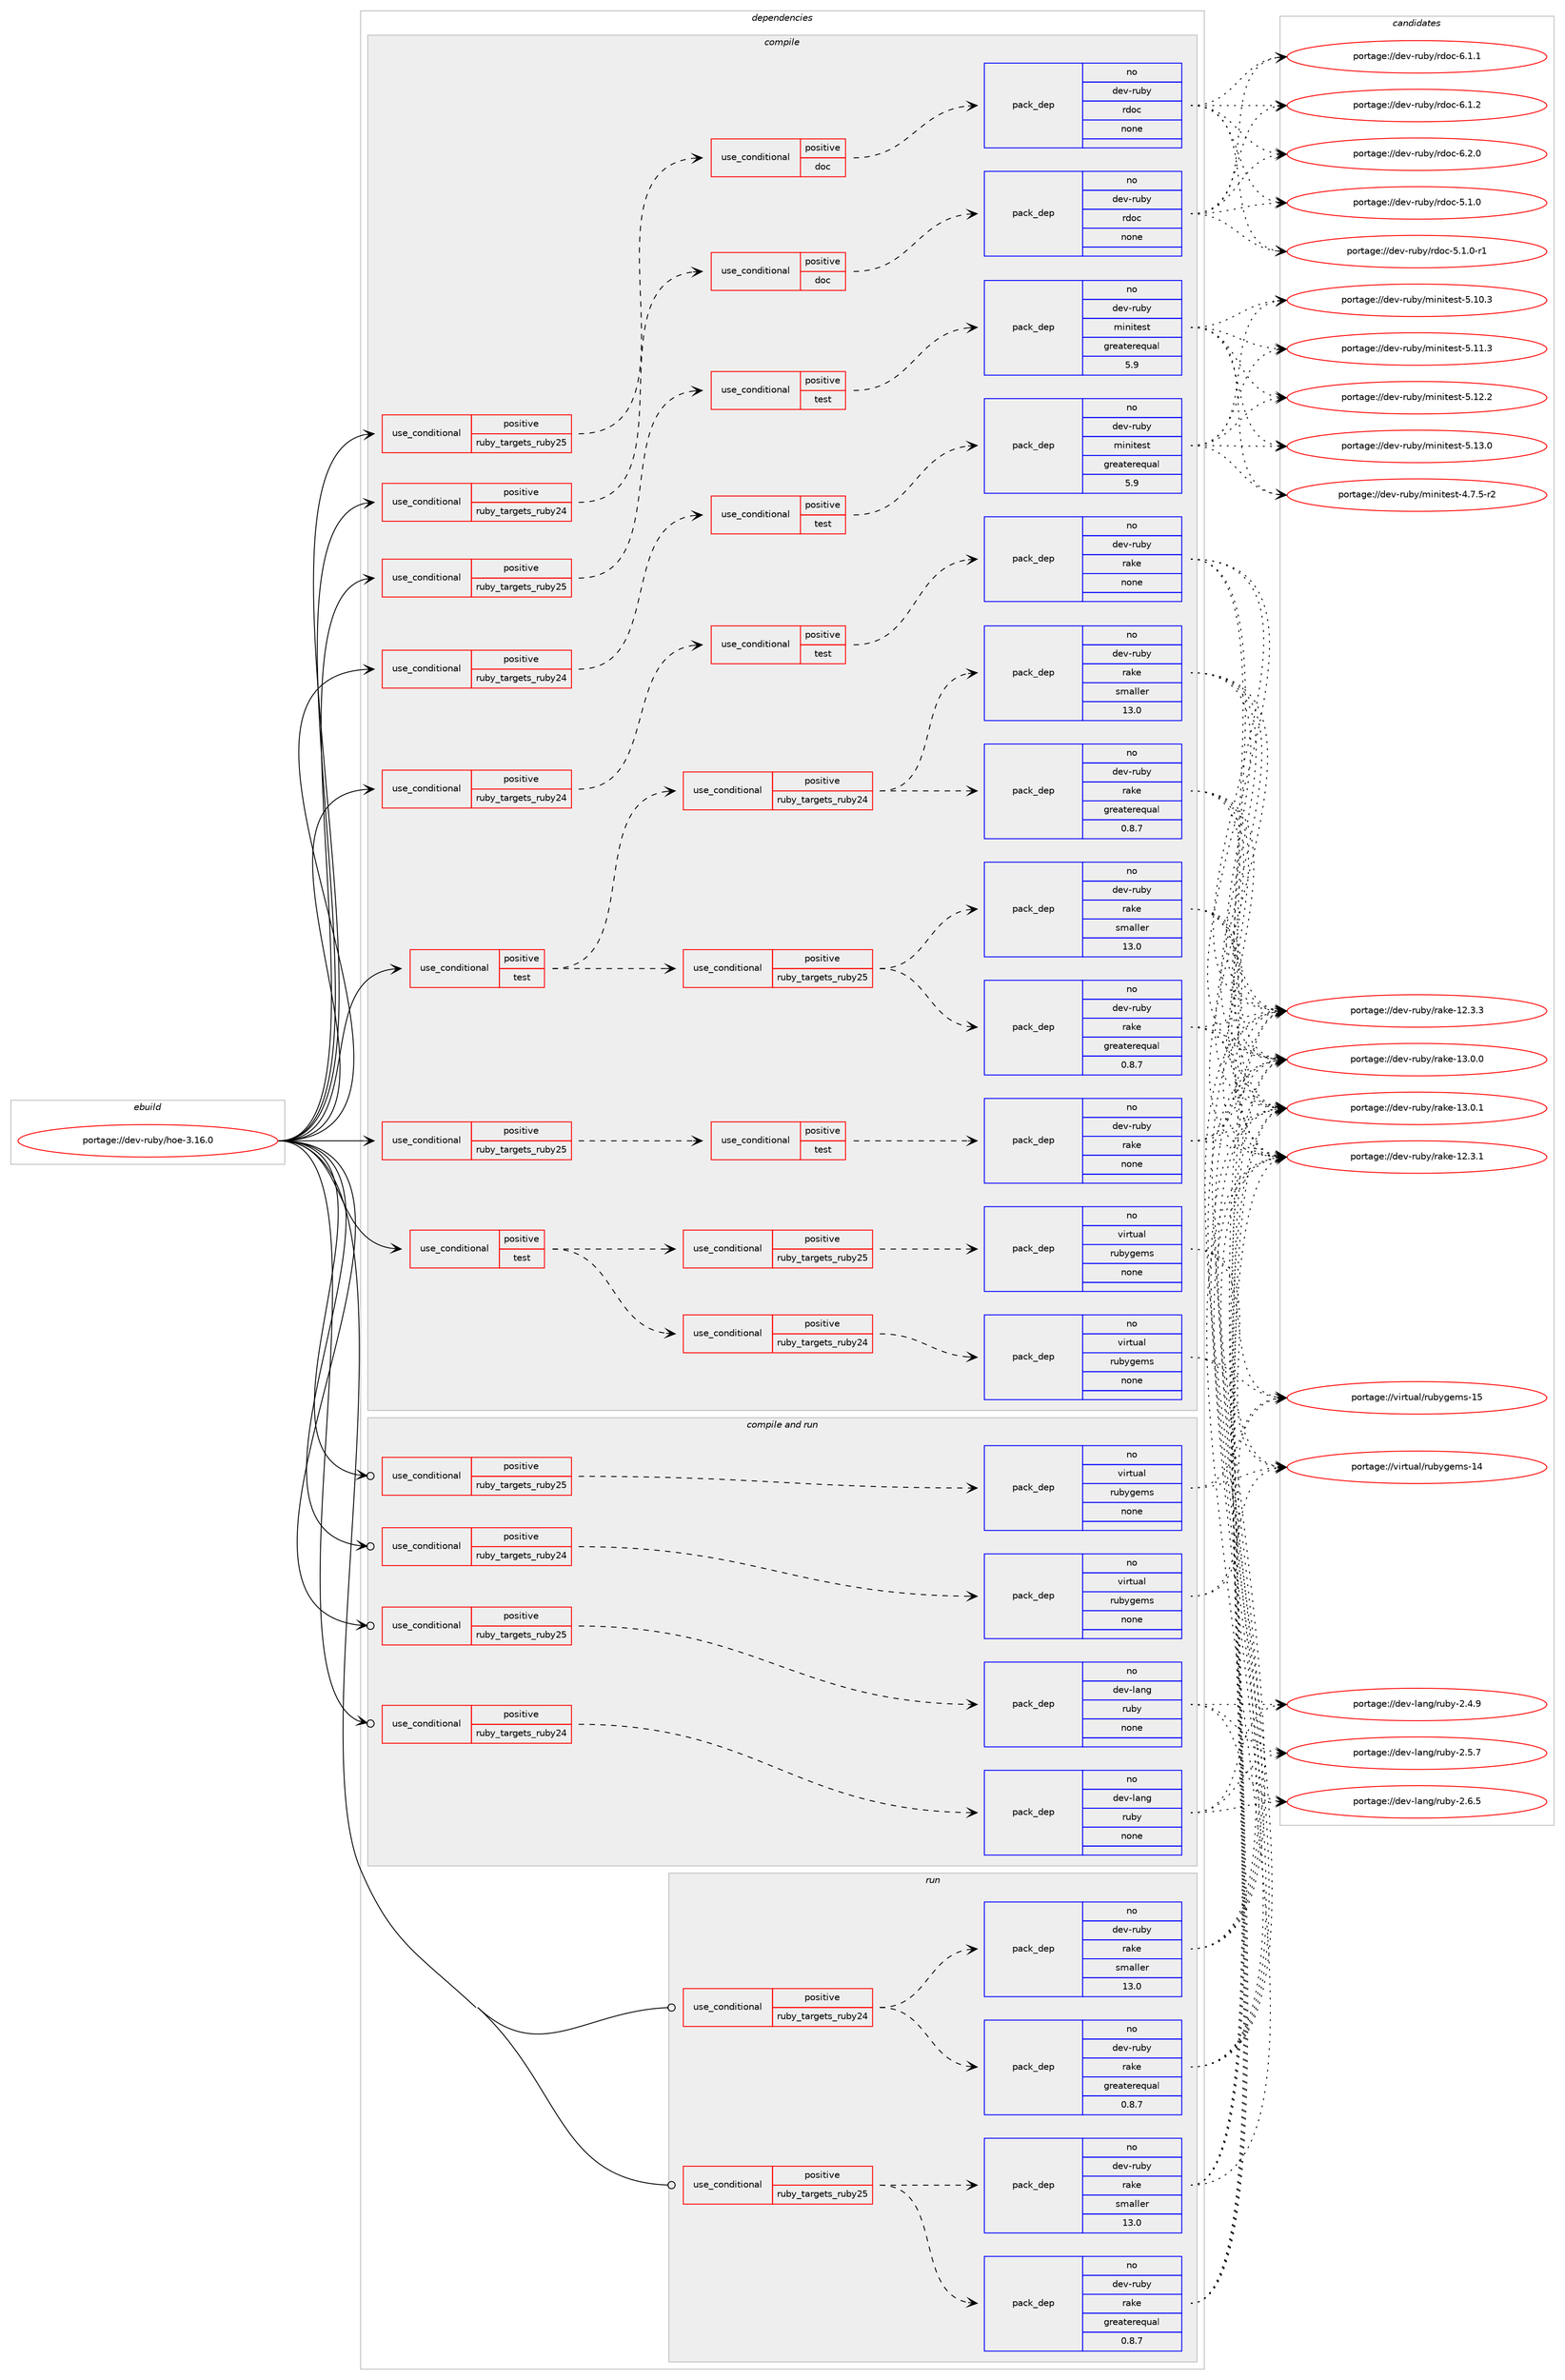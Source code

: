 digraph prolog {

# *************
# Graph options
# *************

newrank=true;
concentrate=true;
compound=true;
graph [rankdir=LR,fontname=Helvetica,fontsize=10,ranksep=1.5];#, ranksep=2.5, nodesep=0.2];
edge  [arrowhead=vee];
node  [fontname=Helvetica,fontsize=10];

# **********
# The ebuild
# **********

subgraph cluster_leftcol {
color=gray;
rank=same;
label=<<i>ebuild</i>>;
id [label="portage://dev-ruby/hoe-3.16.0", color=red, width=4, href="../dev-ruby/hoe-3.16.0.svg"];
}

# ****************
# The dependencies
# ****************

subgraph cluster_midcol {
color=gray;
label=<<i>dependencies</i>>;
subgraph cluster_compile {
fillcolor="#eeeeee";
style=filled;
label=<<i>compile</i>>;
subgraph cond53630 {
dependency223895 [label=<<TABLE BORDER="0" CELLBORDER="1" CELLSPACING="0" CELLPADDING="4"><TR><TD ROWSPAN="3" CELLPADDING="10">use_conditional</TD></TR><TR><TD>positive</TD></TR><TR><TD>ruby_targets_ruby24</TD></TR></TABLE>>, shape=none, color=red];
subgraph cond53631 {
dependency223896 [label=<<TABLE BORDER="0" CELLBORDER="1" CELLSPACING="0" CELLPADDING="4"><TR><TD ROWSPAN="3" CELLPADDING="10">use_conditional</TD></TR><TR><TD>positive</TD></TR><TR><TD>doc</TD></TR></TABLE>>, shape=none, color=red];
subgraph pack166783 {
dependency223897 [label=<<TABLE BORDER="0" CELLBORDER="1" CELLSPACING="0" CELLPADDING="4" WIDTH="220"><TR><TD ROWSPAN="6" CELLPADDING="30">pack_dep</TD></TR><TR><TD WIDTH="110">no</TD></TR><TR><TD>dev-ruby</TD></TR><TR><TD>rdoc</TD></TR><TR><TD>none</TD></TR><TR><TD></TD></TR></TABLE>>, shape=none, color=blue];
}
dependency223896:e -> dependency223897:w [weight=20,style="dashed",arrowhead="vee"];
}
dependency223895:e -> dependency223896:w [weight=20,style="dashed",arrowhead="vee"];
}
id:e -> dependency223895:w [weight=20,style="solid",arrowhead="vee"];
subgraph cond53632 {
dependency223898 [label=<<TABLE BORDER="0" CELLBORDER="1" CELLSPACING="0" CELLPADDING="4"><TR><TD ROWSPAN="3" CELLPADDING="10">use_conditional</TD></TR><TR><TD>positive</TD></TR><TR><TD>ruby_targets_ruby24</TD></TR></TABLE>>, shape=none, color=red];
subgraph cond53633 {
dependency223899 [label=<<TABLE BORDER="0" CELLBORDER="1" CELLSPACING="0" CELLPADDING="4"><TR><TD ROWSPAN="3" CELLPADDING="10">use_conditional</TD></TR><TR><TD>positive</TD></TR><TR><TD>test</TD></TR></TABLE>>, shape=none, color=red];
subgraph pack166784 {
dependency223900 [label=<<TABLE BORDER="0" CELLBORDER="1" CELLSPACING="0" CELLPADDING="4" WIDTH="220"><TR><TD ROWSPAN="6" CELLPADDING="30">pack_dep</TD></TR><TR><TD WIDTH="110">no</TD></TR><TR><TD>dev-ruby</TD></TR><TR><TD>minitest</TD></TR><TR><TD>greaterequal</TD></TR><TR><TD>5.9</TD></TR></TABLE>>, shape=none, color=blue];
}
dependency223899:e -> dependency223900:w [weight=20,style="dashed",arrowhead="vee"];
}
dependency223898:e -> dependency223899:w [weight=20,style="dashed",arrowhead="vee"];
}
id:e -> dependency223898:w [weight=20,style="solid",arrowhead="vee"];
subgraph cond53634 {
dependency223901 [label=<<TABLE BORDER="0" CELLBORDER="1" CELLSPACING="0" CELLPADDING="4"><TR><TD ROWSPAN="3" CELLPADDING="10">use_conditional</TD></TR><TR><TD>positive</TD></TR><TR><TD>ruby_targets_ruby24</TD></TR></TABLE>>, shape=none, color=red];
subgraph cond53635 {
dependency223902 [label=<<TABLE BORDER="0" CELLBORDER="1" CELLSPACING="0" CELLPADDING="4"><TR><TD ROWSPAN="3" CELLPADDING="10">use_conditional</TD></TR><TR><TD>positive</TD></TR><TR><TD>test</TD></TR></TABLE>>, shape=none, color=red];
subgraph pack166785 {
dependency223903 [label=<<TABLE BORDER="0" CELLBORDER="1" CELLSPACING="0" CELLPADDING="4" WIDTH="220"><TR><TD ROWSPAN="6" CELLPADDING="30">pack_dep</TD></TR><TR><TD WIDTH="110">no</TD></TR><TR><TD>dev-ruby</TD></TR><TR><TD>rake</TD></TR><TR><TD>none</TD></TR><TR><TD></TD></TR></TABLE>>, shape=none, color=blue];
}
dependency223902:e -> dependency223903:w [weight=20,style="dashed",arrowhead="vee"];
}
dependency223901:e -> dependency223902:w [weight=20,style="dashed",arrowhead="vee"];
}
id:e -> dependency223901:w [weight=20,style="solid",arrowhead="vee"];
subgraph cond53636 {
dependency223904 [label=<<TABLE BORDER="0" CELLBORDER="1" CELLSPACING="0" CELLPADDING="4"><TR><TD ROWSPAN="3" CELLPADDING="10">use_conditional</TD></TR><TR><TD>positive</TD></TR><TR><TD>ruby_targets_ruby25</TD></TR></TABLE>>, shape=none, color=red];
subgraph cond53637 {
dependency223905 [label=<<TABLE BORDER="0" CELLBORDER="1" CELLSPACING="0" CELLPADDING="4"><TR><TD ROWSPAN="3" CELLPADDING="10">use_conditional</TD></TR><TR><TD>positive</TD></TR><TR><TD>doc</TD></TR></TABLE>>, shape=none, color=red];
subgraph pack166786 {
dependency223906 [label=<<TABLE BORDER="0" CELLBORDER="1" CELLSPACING="0" CELLPADDING="4" WIDTH="220"><TR><TD ROWSPAN="6" CELLPADDING="30">pack_dep</TD></TR><TR><TD WIDTH="110">no</TD></TR><TR><TD>dev-ruby</TD></TR><TR><TD>rdoc</TD></TR><TR><TD>none</TD></TR><TR><TD></TD></TR></TABLE>>, shape=none, color=blue];
}
dependency223905:e -> dependency223906:w [weight=20,style="dashed",arrowhead="vee"];
}
dependency223904:e -> dependency223905:w [weight=20,style="dashed",arrowhead="vee"];
}
id:e -> dependency223904:w [weight=20,style="solid",arrowhead="vee"];
subgraph cond53638 {
dependency223907 [label=<<TABLE BORDER="0" CELLBORDER="1" CELLSPACING="0" CELLPADDING="4"><TR><TD ROWSPAN="3" CELLPADDING="10">use_conditional</TD></TR><TR><TD>positive</TD></TR><TR><TD>ruby_targets_ruby25</TD></TR></TABLE>>, shape=none, color=red];
subgraph cond53639 {
dependency223908 [label=<<TABLE BORDER="0" CELLBORDER="1" CELLSPACING="0" CELLPADDING="4"><TR><TD ROWSPAN="3" CELLPADDING="10">use_conditional</TD></TR><TR><TD>positive</TD></TR><TR><TD>test</TD></TR></TABLE>>, shape=none, color=red];
subgraph pack166787 {
dependency223909 [label=<<TABLE BORDER="0" CELLBORDER="1" CELLSPACING="0" CELLPADDING="4" WIDTH="220"><TR><TD ROWSPAN="6" CELLPADDING="30">pack_dep</TD></TR><TR><TD WIDTH="110">no</TD></TR><TR><TD>dev-ruby</TD></TR><TR><TD>minitest</TD></TR><TR><TD>greaterequal</TD></TR><TR><TD>5.9</TD></TR></TABLE>>, shape=none, color=blue];
}
dependency223908:e -> dependency223909:w [weight=20,style="dashed",arrowhead="vee"];
}
dependency223907:e -> dependency223908:w [weight=20,style="dashed",arrowhead="vee"];
}
id:e -> dependency223907:w [weight=20,style="solid",arrowhead="vee"];
subgraph cond53640 {
dependency223910 [label=<<TABLE BORDER="0" CELLBORDER="1" CELLSPACING="0" CELLPADDING="4"><TR><TD ROWSPAN="3" CELLPADDING="10">use_conditional</TD></TR><TR><TD>positive</TD></TR><TR><TD>ruby_targets_ruby25</TD></TR></TABLE>>, shape=none, color=red];
subgraph cond53641 {
dependency223911 [label=<<TABLE BORDER="0" CELLBORDER="1" CELLSPACING="0" CELLPADDING="4"><TR><TD ROWSPAN="3" CELLPADDING="10">use_conditional</TD></TR><TR><TD>positive</TD></TR><TR><TD>test</TD></TR></TABLE>>, shape=none, color=red];
subgraph pack166788 {
dependency223912 [label=<<TABLE BORDER="0" CELLBORDER="1" CELLSPACING="0" CELLPADDING="4" WIDTH="220"><TR><TD ROWSPAN="6" CELLPADDING="30">pack_dep</TD></TR><TR><TD WIDTH="110">no</TD></TR><TR><TD>dev-ruby</TD></TR><TR><TD>rake</TD></TR><TR><TD>none</TD></TR><TR><TD></TD></TR></TABLE>>, shape=none, color=blue];
}
dependency223911:e -> dependency223912:w [weight=20,style="dashed",arrowhead="vee"];
}
dependency223910:e -> dependency223911:w [weight=20,style="dashed",arrowhead="vee"];
}
id:e -> dependency223910:w [weight=20,style="solid",arrowhead="vee"];
subgraph cond53642 {
dependency223913 [label=<<TABLE BORDER="0" CELLBORDER="1" CELLSPACING="0" CELLPADDING="4"><TR><TD ROWSPAN="3" CELLPADDING="10">use_conditional</TD></TR><TR><TD>positive</TD></TR><TR><TD>test</TD></TR></TABLE>>, shape=none, color=red];
subgraph cond53643 {
dependency223914 [label=<<TABLE BORDER="0" CELLBORDER="1" CELLSPACING="0" CELLPADDING="4"><TR><TD ROWSPAN="3" CELLPADDING="10">use_conditional</TD></TR><TR><TD>positive</TD></TR><TR><TD>ruby_targets_ruby24</TD></TR></TABLE>>, shape=none, color=red];
subgraph pack166789 {
dependency223915 [label=<<TABLE BORDER="0" CELLBORDER="1" CELLSPACING="0" CELLPADDING="4" WIDTH="220"><TR><TD ROWSPAN="6" CELLPADDING="30">pack_dep</TD></TR><TR><TD WIDTH="110">no</TD></TR><TR><TD>dev-ruby</TD></TR><TR><TD>rake</TD></TR><TR><TD>greaterequal</TD></TR><TR><TD>0.8.7</TD></TR></TABLE>>, shape=none, color=blue];
}
dependency223914:e -> dependency223915:w [weight=20,style="dashed",arrowhead="vee"];
subgraph pack166790 {
dependency223916 [label=<<TABLE BORDER="0" CELLBORDER="1" CELLSPACING="0" CELLPADDING="4" WIDTH="220"><TR><TD ROWSPAN="6" CELLPADDING="30">pack_dep</TD></TR><TR><TD WIDTH="110">no</TD></TR><TR><TD>dev-ruby</TD></TR><TR><TD>rake</TD></TR><TR><TD>smaller</TD></TR><TR><TD>13.0</TD></TR></TABLE>>, shape=none, color=blue];
}
dependency223914:e -> dependency223916:w [weight=20,style="dashed",arrowhead="vee"];
}
dependency223913:e -> dependency223914:w [weight=20,style="dashed",arrowhead="vee"];
subgraph cond53644 {
dependency223917 [label=<<TABLE BORDER="0" CELLBORDER="1" CELLSPACING="0" CELLPADDING="4"><TR><TD ROWSPAN="3" CELLPADDING="10">use_conditional</TD></TR><TR><TD>positive</TD></TR><TR><TD>ruby_targets_ruby25</TD></TR></TABLE>>, shape=none, color=red];
subgraph pack166791 {
dependency223918 [label=<<TABLE BORDER="0" CELLBORDER="1" CELLSPACING="0" CELLPADDING="4" WIDTH="220"><TR><TD ROWSPAN="6" CELLPADDING="30">pack_dep</TD></TR><TR><TD WIDTH="110">no</TD></TR><TR><TD>dev-ruby</TD></TR><TR><TD>rake</TD></TR><TR><TD>greaterequal</TD></TR><TR><TD>0.8.7</TD></TR></TABLE>>, shape=none, color=blue];
}
dependency223917:e -> dependency223918:w [weight=20,style="dashed",arrowhead="vee"];
subgraph pack166792 {
dependency223919 [label=<<TABLE BORDER="0" CELLBORDER="1" CELLSPACING="0" CELLPADDING="4" WIDTH="220"><TR><TD ROWSPAN="6" CELLPADDING="30">pack_dep</TD></TR><TR><TD WIDTH="110">no</TD></TR><TR><TD>dev-ruby</TD></TR><TR><TD>rake</TD></TR><TR><TD>smaller</TD></TR><TR><TD>13.0</TD></TR></TABLE>>, shape=none, color=blue];
}
dependency223917:e -> dependency223919:w [weight=20,style="dashed",arrowhead="vee"];
}
dependency223913:e -> dependency223917:w [weight=20,style="dashed",arrowhead="vee"];
}
id:e -> dependency223913:w [weight=20,style="solid",arrowhead="vee"];
subgraph cond53645 {
dependency223920 [label=<<TABLE BORDER="0" CELLBORDER="1" CELLSPACING="0" CELLPADDING="4"><TR><TD ROWSPAN="3" CELLPADDING="10">use_conditional</TD></TR><TR><TD>positive</TD></TR><TR><TD>test</TD></TR></TABLE>>, shape=none, color=red];
subgraph cond53646 {
dependency223921 [label=<<TABLE BORDER="0" CELLBORDER="1" CELLSPACING="0" CELLPADDING="4"><TR><TD ROWSPAN="3" CELLPADDING="10">use_conditional</TD></TR><TR><TD>positive</TD></TR><TR><TD>ruby_targets_ruby24</TD></TR></TABLE>>, shape=none, color=red];
subgraph pack166793 {
dependency223922 [label=<<TABLE BORDER="0" CELLBORDER="1" CELLSPACING="0" CELLPADDING="4" WIDTH="220"><TR><TD ROWSPAN="6" CELLPADDING="30">pack_dep</TD></TR><TR><TD WIDTH="110">no</TD></TR><TR><TD>virtual</TD></TR><TR><TD>rubygems</TD></TR><TR><TD>none</TD></TR><TR><TD></TD></TR></TABLE>>, shape=none, color=blue];
}
dependency223921:e -> dependency223922:w [weight=20,style="dashed",arrowhead="vee"];
}
dependency223920:e -> dependency223921:w [weight=20,style="dashed",arrowhead="vee"];
subgraph cond53647 {
dependency223923 [label=<<TABLE BORDER="0" CELLBORDER="1" CELLSPACING="0" CELLPADDING="4"><TR><TD ROWSPAN="3" CELLPADDING="10">use_conditional</TD></TR><TR><TD>positive</TD></TR><TR><TD>ruby_targets_ruby25</TD></TR></TABLE>>, shape=none, color=red];
subgraph pack166794 {
dependency223924 [label=<<TABLE BORDER="0" CELLBORDER="1" CELLSPACING="0" CELLPADDING="4" WIDTH="220"><TR><TD ROWSPAN="6" CELLPADDING="30">pack_dep</TD></TR><TR><TD WIDTH="110">no</TD></TR><TR><TD>virtual</TD></TR><TR><TD>rubygems</TD></TR><TR><TD>none</TD></TR><TR><TD></TD></TR></TABLE>>, shape=none, color=blue];
}
dependency223923:e -> dependency223924:w [weight=20,style="dashed",arrowhead="vee"];
}
dependency223920:e -> dependency223923:w [weight=20,style="dashed",arrowhead="vee"];
}
id:e -> dependency223920:w [weight=20,style="solid",arrowhead="vee"];
}
subgraph cluster_compileandrun {
fillcolor="#eeeeee";
style=filled;
label=<<i>compile and run</i>>;
subgraph cond53648 {
dependency223925 [label=<<TABLE BORDER="0" CELLBORDER="1" CELLSPACING="0" CELLPADDING="4"><TR><TD ROWSPAN="3" CELLPADDING="10">use_conditional</TD></TR><TR><TD>positive</TD></TR><TR><TD>ruby_targets_ruby24</TD></TR></TABLE>>, shape=none, color=red];
subgraph pack166795 {
dependency223926 [label=<<TABLE BORDER="0" CELLBORDER="1" CELLSPACING="0" CELLPADDING="4" WIDTH="220"><TR><TD ROWSPAN="6" CELLPADDING="30">pack_dep</TD></TR><TR><TD WIDTH="110">no</TD></TR><TR><TD>dev-lang</TD></TR><TR><TD>ruby</TD></TR><TR><TD>none</TD></TR><TR><TD></TD></TR></TABLE>>, shape=none, color=blue];
}
dependency223925:e -> dependency223926:w [weight=20,style="dashed",arrowhead="vee"];
}
id:e -> dependency223925:w [weight=20,style="solid",arrowhead="odotvee"];
subgraph cond53649 {
dependency223927 [label=<<TABLE BORDER="0" CELLBORDER="1" CELLSPACING="0" CELLPADDING="4"><TR><TD ROWSPAN="3" CELLPADDING="10">use_conditional</TD></TR><TR><TD>positive</TD></TR><TR><TD>ruby_targets_ruby24</TD></TR></TABLE>>, shape=none, color=red];
subgraph pack166796 {
dependency223928 [label=<<TABLE BORDER="0" CELLBORDER="1" CELLSPACING="0" CELLPADDING="4" WIDTH="220"><TR><TD ROWSPAN="6" CELLPADDING="30">pack_dep</TD></TR><TR><TD WIDTH="110">no</TD></TR><TR><TD>virtual</TD></TR><TR><TD>rubygems</TD></TR><TR><TD>none</TD></TR><TR><TD></TD></TR></TABLE>>, shape=none, color=blue];
}
dependency223927:e -> dependency223928:w [weight=20,style="dashed",arrowhead="vee"];
}
id:e -> dependency223927:w [weight=20,style="solid",arrowhead="odotvee"];
subgraph cond53650 {
dependency223929 [label=<<TABLE BORDER="0" CELLBORDER="1" CELLSPACING="0" CELLPADDING="4"><TR><TD ROWSPAN="3" CELLPADDING="10">use_conditional</TD></TR><TR><TD>positive</TD></TR><TR><TD>ruby_targets_ruby25</TD></TR></TABLE>>, shape=none, color=red];
subgraph pack166797 {
dependency223930 [label=<<TABLE BORDER="0" CELLBORDER="1" CELLSPACING="0" CELLPADDING="4" WIDTH="220"><TR><TD ROWSPAN="6" CELLPADDING="30">pack_dep</TD></TR><TR><TD WIDTH="110">no</TD></TR><TR><TD>dev-lang</TD></TR><TR><TD>ruby</TD></TR><TR><TD>none</TD></TR><TR><TD></TD></TR></TABLE>>, shape=none, color=blue];
}
dependency223929:e -> dependency223930:w [weight=20,style="dashed",arrowhead="vee"];
}
id:e -> dependency223929:w [weight=20,style="solid",arrowhead="odotvee"];
subgraph cond53651 {
dependency223931 [label=<<TABLE BORDER="0" CELLBORDER="1" CELLSPACING="0" CELLPADDING="4"><TR><TD ROWSPAN="3" CELLPADDING="10">use_conditional</TD></TR><TR><TD>positive</TD></TR><TR><TD>ruby_targets_ruby25</TD></TR></TABLE>>, shape=none, color=red];
subgraph pack166798 {
dependency223932 [label=<<TABLE BORDER="0" CELLBORDER="1" CELLSPACING="0" CELLPADDING="4" WIDTH="220"><TR><TD ROWSPAN="6" CELLPADDING="30">pack_dep</TD></TR><TR><TD WIDTH="110">no</TD></TR><TR><TD>virtual</TD></TR><TR><TD>rubygems</TD></TR><TR><TD>none</TD></TR><TR><TD></TD></TR></TABLE>>, shape=none, color=blue];
}
dependency223931:e -> dependency223932:w [weight=20,style="dashed",arrowhead="vee"];
}
id:e -> dependency223931:w [weight=20,style="solid",arrowhead="odotvee"];
}
subgraph cluster_run {
fillcolor="#eeeeee";
style=filled;
label=<<i>run</i>>;
subgraph cond53652 {
dependency223933 [label=<<TABLE BORDER="0" CELLBORDER="1" CELLSPACING="0" CELLPADDING="4"><TR><TD ROWSPAN="3" CELLPADDING="10">use_conditional</TD></TR><TR><TD>positive</TD></TR><TR><TD>ruby_targets_ruby24</TD></TR></TABLE>>, shape=none, color=red];
subgraph pack166799 {
dependency223934 [label=<<TABLE BORDER="0" CELLBORDER="1" CELLSPACING="0" CELLPADDING="4" WIDTH="220"><TR><TD ROWSPAN="6" CELLPADDING="30">pack_dep</TD></TR><TR><TD WIDTH="110">no</TD></TR><TR><TD>dev-ruby</TD></TR><TR><TD>rake</TD></TR><TR><TD>greaterequal</TD></TR><TR><TD>0.8.7</TD></TR></TABLE>>, shape=none, color=blue];
}
dependency223933:e -> dependency223934:w [weight=20,style="dashed",arrowhead="vee"];
subgraph pack166800 {
dependency223935 [label=<<TABLE BORDER="0" CELLBORDER="1" CELLSPACING="0" CELLPADDING="4" WIDTH="220"><TR><TD ROWSPAN="6" CELLPADDING="30">pack_dep</TD></TR><TR><TD WIDTH="110">no</TD></TR><TR><TD>dev-ruby</TD></TR><TR><TD>rake</TD></TR><TR><TD>smaller</TD></TR><TR><TD>13.0</TD></TR></TABLE>>, shape=none, color=blue];
}
dependency223933:e -> dependency223935:w [weight=20,style="dashed",arrowhead="vee"];
}
id:e -> dependency223933:w [weight=20,style="solid",arrowhead="odot"];
subgraph cond53653 {
dependency223936 [label=<<TABLE BORDER="0" CELLBORDER="1" CELLSPACING="0" CELLPADDING="4"><TR><TD ROWSPAN="3" CELLPADDING="10">use_conditional</TD></TR><TR><TD>positive</TD></TR><TR><TD>ruby_targets_ruby25</TD></TR></TABLE>>, shape=none, color=red];
subgraph pack166801 {
dependency223937 [label=<<TABLE BORDER="0" CELLBORDER="1" CELLSPACING="0" CELLPADDING="4" WIDTH="220"><TR><TD ROWSPAN="6" CELLPADDING="30">pack_dep</TD></TR><TR><TD WIDTH="110">no</TD></TR><TR><TD>dev-ruby</TD></TR><TR><TD>rake</TD></TR><TR><TD>greaterequal</TD></TR><TR><TD>0.8.7</TD></TR></TABLE>>, shape=none, color=blue];
}
dependency223936:e -> dependency223937:w [weight=20,style="dashed",arrowhead="vee"];
subgraph pack166802 {
dependency223938 [label=<<TABLE BORDER="0" CELLBORDER="1" CELLSPACING="0" CELLPADDING="4" WIDTH="220"><TR><TD ROWSPAN="6" CELLPADDING="30">pack_dep</TD></TR><TR><TD WIDTH="110">no</TD></TR><TR><TD>dev-ruby</TD></TR><TR><TD>rake</TD></TR><TR><TD>smaller</TD></TR><TR><TD>13.0</TD></TR></TABLE>>, shape=none, color=blue];
}
dependency223936:e -> dependency223938:w [weight=20,style="dashed",arrowhead="vee"];
}
id:e -> dependency223936:w [weight=20,style="solid",arrowhead="odot"];
}
}

# **************
# The candidates
# **************

subgraph cluster_choices {
rank=same;
color=gray;
label=<<i>candidates</i>>;

subgraph choice166783 {
color=black;
nodesep=1;
choiceportage10010111845114117981214711410011199455346494648 [label="portage://dev-ruby/rdoc-5.1.0", color=red, width=4,href="../dev-ruby/rdoc-5.1.0.svg"];
choiceportage100101118451141179812147114100111994553464946484511449 [label="portage://dev-ruby/rdoc-5.1.0-r1", color=red, width=4,href="../dev-ruby/rdoc-5.1.0-r1.svg"];
choiceportage10010111845114117981214711410011199455446494649 [label="portage://dev-ruby/rdoc-6.1.1", color=red, width=4,href="../dev-ruby/rdoc-6.1.1.svg"];
choiceportage10010111845114117981214711410011199455446494650 [label="portage://dev-ruby/rdoc-6.1.2", color=red, width=4,href="../dev-ruby/rdoc-6.1.2.svg"];
choiceportage10010111845114117981214711410011199455446504648 [label="portage://dev-ruby/rdoc-6.2.0", color=red, width=4,href="../dev-ruby/rdoc-6.2.0.svg"];
dependency223897:e -> choiceportage10010111845114117981214711410011199455346494648:w [style=dotted,weight="100"];
dependency223897:e -> choiceportage100101118451141179812147114100111994553464946484511449:w [style=dotted,weight="100"];
dependency223897:e -> choiceportage10010111845114117981214711410011199455446494649:w [style=dotted,weight="100"];
dependency223897:e -> choiceportage10010111845114117981214711410011199455446494650:w [style=dotted,weight="100"];
dependency223897:e -> choiceportage10010111845114117981214711410011199455446504648:w [style=dotted,weight="100"];
}
subgraph choice166784 {
color=black;
nodesep=1;
choiceportage1001011184511411798121471091051101051161011151164552465546534511450 [label="portage://dev-ruby/minitest-4.7.5-r2", color=red, width=4,href="../dev-ruby/minitest-4.7.5-r2.svg"];
choiceportage10010111845114117981214710910511010511610111511645534649484651 [label="portage://dev-ruby/minitest-5.10.3", color=red, width=4,href="../dev-ruby/minitest-5.10.3.svg"];
choiceportage10010111845114117981214710910511010511610111511645534649494651 [label="portage://dev-ruby/minitest-5.11.3", color=red, width=4,href="../dev-ruby/minitest-5.11.3.svg"];
choiceportage10010111845114117981214710910511010511610111511645534649504650 [label="portage://dev-ruby/minitest-5.12.2", color=red, width=4,href="../dev-ruby/minitest-5.12.2.svg"];
choiceportage10010111845114117981214710910511010511610111511645534649514648 [label="portage://dev-ruby/minitest-5.13.0", color=red, width=4,href="../dev-ruby/minitest-5.13.0.svg"];
dependency223900:e -> choiceportage1001011184511411798121471091051101051161011151164552465546534511450:w [style=dotted,weight="100"];
dependency223900:e -> choiceportage10010111845114117981214710910511010511610111511645534649484651:w [style=dotted,weight="100"];
dependency223900:e -> choiceportage10010111845114117981214710910511010511610111511645534649494651:w [style=dotted,weight="100"];
dependency223900:e -> choiceportage10010111845114117981214710910511010511610111511645534649504650:w [style=dotted,weight="100"];
dependency223900:e -> choiceportage10010111845114117981214710910511010511610111511645534649514648:w [style=dotted,weight="100"];
}
subgraph choice166785 {
color=black;
nodesep=1;
choiceportage1001011184511411798121471149710710145495046514649 [label="portage://dev-ruby/rake-12.3.1", color=red, width=4,href="../dev-ruby/rake-12.3.1.svg"];
choiceportage1001011184511411798121471149710710145495046514651 [label="portage://dev-ruby/rake-12.3.3", color=red, width=4,href="../dev-ruby/rake-12.3.3.svg"];
choiceportage1001011184511411798121471149710710145495146484648 [label="portage://dev-ruby/rake-13.0.0", color=red, width=4,href="../dev-ruby/rake-13.0.0.svg"];
choiceportage1001011184511411798121471149710710145495146484649 [label="portage://dev-ruby/rake-13.0.1", color=red, width=4,href="../dev-ruby/rake-13.0.1.svg"];
dependency223903:e -> choiceportage1001011184511411798121471149710710145495046514649:w [style=dotted,weight="100"];
dependency223903:e -> choiceportage1001011184511411798121471149710710145495046514651:w [style=dotted,weight="100"];
dependency223903:e -> choiceportage1001011184511411798121471149710710145495146484648:w [style=dotted,weight="100"];
dependency223903:e -> choiceportage1001011184511411798121471149710710145495146484649:w [style=dotted,weight="100"];
}
subgraph choice166786 {
color=black;
nodesep=1;
choiceportage10010111845114117981214711410011199455346494648 [label="portage://dev-ruby/rdoc-5.1.0", color=red, width=4,href="../dev-ruby/rdoc-5.1.0.svg"];
choiceportage100101118451141179812147114100111994553464946484511449 [label="portage://dev-ruby/rdoc-5.1.0-r1", color=red, width=4,href="../dev-ruby/rdoc-5.1.0-r1.svg"];
choiceportage10010111845114117981214711410011199455446494649 [label="portage://dev-ruby/rdoc-6.1.1", color=red, width=4,href="../dev-ruby/rdoc-6.1.1.svg"];
choiceportage10010111845114117981214711410011199455446494650 [label="portage://dev-ruby/rdoc-6.1.2", color=red, width=4,href="../dev-ruby/rdoc-6.1.2.svg"];
choiceportage10010111845114117981214711410011199455446504648 [label="portage://dev-ruby/rdoc-6.2.0", color=red, width=4,href="../dev-ruby/rdoc-6.2.0.svg"];
dependency223906:e -> choiceportage10010111845114117981214711410011199455346494648:w [style=dotted,weight="100"];
dependency223906:e -> choiceportage100101118451141179812147114100111994553464946484511449:w [style=dotted,weight="100"];
dependency223906:e -> choiceportage10010111845114117981214711410011199455446494649:w [style=dotted,weight="100"];
dependency223906:e -> choiceportage10010111845114117981214711410011199455446494650:w [style=dotted,weight="100"];
dependency223906:e -> choiceportage10010111845114117981214711410011199455446504648:w [style=dotted,weight="100"];
}
subgraph choice166787 {
color=black;
nodesep=1;
choiceportage1001011184511411798121471091051101051161011151164552465546534511450 [label="portage://dev-ruby/minitest-4.7.5-r2", color=red, width=4,href="../dev-ruby/minitest-4.7.5-r2.svg"];
choiceportage10010111845114117981214710910511010511610111511645534649484651 [label="portage://dev-ruby/minitest-5.10.3", color=red, width=4,href="../dev-ruby/minitest-5.10.3.svg"];
choiceportage10010111845114117981214710910511010511610111511645534649494651 [label="portage://dev-ruby/minitest-5.11.3", color=red, width=4,href="../dev-ruby/minitest-5.11.3.svg"];
choiceportage10010111845114117981214710910511010511610111511645534649504650 [label="portage://dev-ruby/minitest-5.12.2", color=red, width=4,href="../dev-ruby/minitest-5.12.2.svg"];
choiceportage10010111845114117981214710910511010511610111511645534649514648 [label="portage://dev-ruby/minitest-5.13.0", color=red, width=4,href="../dev-ruby/minitest-5.13.0.svg"];
dependency223909:e -> choiceportage1001011184511411798121471091051101051161011151164552465546534511450:w [style=dotted,weight="100"];
dependency223909:e -> choiceportage10010111845114117981214710910511010511610111511645534649484651:w [style=dotted,weight="100"];
dependency223909:e -> choiceportage10010111845114117981214710910511010511610111511645534649494651:w [style=dotted,weight="100"];
dependency223909:e -> choiceportage10010111845114117981214710910511010511610111511645534649504650:w [style=dotted,weight="100"];
dependency223909:e -> choiceportage10010111845114117981214710910511010511610111511645534649514648:w [style=dotted,weight="100"];
}
subgraph choice166788 {
color=black;
nodesep=1;
choiceportage1001011184511411798121471149710710145495046514649 [label="portage://dev-ruby/rake-12.3.1", color=red, width=4,href="../dev-ruby/rake-12.3.1.svg"];
choiceportage1001011184511411798121471149710710145495046514651 [label="portage://dev-ruby/rake-12.3.3", color=red, width=4,href="../dev-ruby/rake-12.3.3.svg"];
choiceportage1001011184511411798121471149710710145495146484648 [label="portage://dev-ruby/rake-13.0.0", color=red, width=4,href="../dev-ruby/rake-13.0.0.svg"];
choiceportage1001011184511411798121471149710710145495146484649 [label="portage://dev-ruby/rake-13.0.1", color=red, width=4,href="../dev-ruby/rake-13.0.1.svg"];
dependency223912:e -> choiceportage1001011184511411798121471149710710145495046514649:w [style=dotted,weight="100"];
dependency223912:e -> choiceportage1001011184511411798121471149710710145495046514651:w [style=dotted,weight="100"];
dependency223912:e -> choiceportage1001011184511411798121471149710710145495146484648:w [style=dotted,weight="100"];
dependency223912:e -> choiceportage1001011184511411798121471149710710145495146484649:w [style=dotted,weight="100"];
}
subgraph choice166789 {
color=black;
nodesep=1;
choiceportage1001011184511411798121471149710710145495046514649 [label="portage://dev-ruby/rake-12.3.1", color=red, width=4,href="../dev-ruby/rake-12.3.1.svg"];
choiceportage1001011184511411798121471149710710145495046514651 [label="portage://dev-ruby/rake-12.3.3", color=red, width=4,href="../dev-ruby/rake-12.3.3.svg"];
choiceportage1001011184511411798121471149710710145495146484648 [label="portage://dev-ruby/rake-13.0.0", color=red, width=4,href="../dev-ruby/rake-13.0.0.svg"];
choiceportage1001011184511411798121471149710710145495146484649 [label="portage://dev-ruby/rake-13.0.1", color=red, width=4,href="../dev-ruby/rake-13.0.1.svg"];
dependency223915:e -> choiceportage1001011184511411798121471149710710145495046514649:w [style=dotted,weight="100"];
dependency223915:e -> choiceportage1001011184511411798121471149710710145495046514651:w [style=dotted,weight="100"];
dependency223915:e -> choiceportage1001011184511411798121471149710710145495146484648:w [style=dotted,weight="100"];
dependency223915:e -> choiceportage1001011184511411798121471149710710145495146484649:w [style=dotted,weight="100"];
}
subgraph choice166790 {
color=black;
nodesep=1;
choiceportage1001011184511411798121471149710710145495046514649 [label="portage://dev-ruby/rake-12.3.1", color=red, width=4,href="../dev-ruby/rake-12.3.1.svg"];
choiceportage1001011184511411798121471149710710145495046514651 [label="portage://dev-ruby/rake-12.3.3", color=red, width=4,href="../dev-ruby/rake-12.3.3.svg"];
choiceportage1001011184511411798121471149710710145495146484648 [label="portage://dev-ruby/rake-13.0.0", color=red, width=4,href="../dev-ruby/rake-13.0.0.svg"];
choiceportage1001011184511411798121471149710710145495146484649 [label="portage://dev-ruby/rake-13.0.1", color=red, width=4,href="../dev-ruby/rake-13.0.1.svg"];
dependency223916:e -> choiceportage1001011184511411798121471149710710145495046514649:w [style=dotted,weight="100"];
dependency223916:e -> choiceportage1001011184511411798121471149710710145495046514651:w [style=dotted,weight="100"];
dependency223916:e -> choiceportage1001011184511411798121471149710710145495146484648:w [style=dotted,weight="100"];
dependency223916:e -> choiceportage1001011184511411798121471149710710145495146484649:w [style=dotted,weight="100"];
}
subgraph choice166791 {
color=black;
nodesep=1;
choiceportage1001011184511411798121471149710710145495046514649 [label="portage://dev-ruby/rake-12.3.1", color=red, width=4,href="../dev-ruby/rake-12.3.1.svg"];
choiceportage1001011184511411798121471149710710145495046514651 [label="portage://dev-ruby/rake-12.3.3", color=red, width=4,href="../dev-ruby/rake-12.3.3.svg"];
choiceportage1001011184511411798121471149710710145495146484648 [label="portage://dev-ruby/rake-13.0.0", color=red, width=4,href="../dev-ruby/rake-13.0.0.svg"];
choiceportage1001011184511411798121471149710710145495146484649 [label="portage://dev-ruby/rake-13.0.1", color=red, width=4,href="../dev-ruby/rake-13.0.1.svg"];
dependency223918:e -> choiceportage1001011184511411798121471149710710145495046514649:w [style=dotted,weight="100"];
dependency223918:e -> choiceportage1001011184511411798121471149710710145495046514651:w [style=dotted,weight="100"];
dependency223918:e -> choiceportage1001011184511411798121471149710710145495146484648:w [style=dotted,weight="100"];
dependency223918:e -> choiceportage1001011184511411798121471149710710145495146484649:w [style=dotted,weight="100"];
}
subgraph choice166792 {
color=black;
nodesep=1;
choiceportage1001011184511411798121471149710710145495046514649 [label="portage://dev-ruby/rake-12.3.1", color=red, width=4,href="../dev-ruby/rake-12.3.1.svg"];
choiceportage1001011184511411798121471149710710145495046514651 [label="portage://dev-ruby/rake-12.3.3", color=red, width=4,href="../dev-ruby/rake-12.3.3.svg"];
choiceportage1001011184511411798121471149710710145495146484648 [label="portage://dev-ruby/rake-13.0.0", color=red, width=4,href="../dev-ruby/rake-13.0.0.svg"];
choiceportage1001011184511411798121471149710710145495146484649 [label="portage://dev-ruby/rake-13.0.1", color=red, width=4,href="../dev-ruby/rake-13.0.1.svg"];
dependency223919:e -> choiceportage1001011184511411798121471149710710145495046514649:w [style=dotted,weight="100"];
dependency223919:e -> choiceportage1001011184511411798121471149710710145495046514651:w [style=dotted,weight="100"];
dependency223919:e -> choiceportage1001011184511411798121471149710710145495146484648:w [style=dotted,weight="100"];
dependency223919:e -> choiceportage1001011184511411798121471149710710145495146484649:w [style=dotted,weight="100"];
}
subgraph choice166793 {
color=black;
nodesep=1;
choiceportage118105114116117971084711411798121103101109115454952 [label="portage://virtual/rubygems-14", color=red, width=4,href="../virtual/rubygems-14.svg"];
choiceportage118105114116117971084711411798121103101109115454953 [label="portage://virtual/rubygems-15", color=red, width=4,href="../virtual/rubygems-15.svg"];
dependency223922:e -> choiceportage118105114116117971084711411798121103101109115454952:w [style=dotted,weight="100"];
dependency223922:e -> choiceportage118105114116117971084711411798121103101109115454953:w [style=dotted,weight="100"];
}
subgraph choice166794 {
color=black;
nodesep=1;
choiceportage118105114116117971084711411798121103101109115454952 [label="portage://virtual/rubygems-14", color=red, width=4,href="../virtual/rubygems-14.svg"];
choiceportage118105114116117971084711411798121103101109115454953 [label="portage://virtual/rubygems-15", color=red, width=4,href="../virtual/rubygems-15.svg"];
dependency223924:e -> choiceportage118105114116117971084711411798121103101109115454952:w [style=dotted,weight="100"];
dependency223924:e -> choiceportage118105114116117971084711411798121103101109115454953:w [style=dotted,weight="100"];
}
subgraph choice166795 {
color=black;
nodesep=1;
choiceportage10010111845108971101034711411798121455046524657 [label="portage://dev-lang/ruby-2.4.9", color=red, width=4,href="../dev-lang/ruby-2.4.9.svg"];
choiceportage10010111845108971101034711411798121455046534655 [label="portage://dev-lang/ruby-2.5.7", color=red, width=4,href="../dev-lang/ruby-2.5.7.svg"];
choiceportage10010111845108971101034711411798121455046544653 [label="portage://dev-lang/ruby-2.6.5", color=red, width=4,href="../dev-lang/ruby-2.6.5.svg"];
dependency223926:e -> choiceportage10010111845108971101034711411798121455046524657:w [style=dotted,weight="100"];
dependency223926:e -> choiceportage10010111845108971101034711411798121455046534655:w [style=dotted,weight="100"];
dependency223926:e -> choiceportage10010111845108971101034711411798121455046544653:w [style=dotted,weight="100"];
}
subgraph choice166796 {
color=black;
nodesep=1;
choiceportage118105114116117971084711411798121103101109115454952 [label="portage://virtual/rubygems-14", color=red, width=4,href="../virtual/rubygems-14.svg"];
choiceportage118105114116117971084711411798121103101109115454953 [label="portage://virtual/rubygems-15", color=red, width=4,href="../virtual/rubygems-15.svg"];
dependency223928:e -> choiceportage118105114116117971084711411798121103101109115454952:w [style=dotted,weight="100"];
dependency223928:e -> choiceportage118105114116117971084711411798121103101109115454953:w [style=dotted,weight="100"];
}
subgraph choice166797 {
color=black;
nodesep=1;
choiceportage10010111845108971101034711411798121455046524657 [label="portage://dev-lang/ruby-2.4.9", color=red, width=4,href="../dev-lang/ruby-2.4.9.svg"];
choiceportage10010111845108971101034711411798121455046534655 [label="portage://dev-lang/ruby-2.5.7", color=red, width=4,href="../dev-lang/ruby-2.5.7.svg"];
choiceportage10010111845108971101034711411798121455046544653 [label="portage://dev-lang/ruby-2.6.5", color=red, width=4,href="../dev-lang/ruby-2.6.5.svg"];
dependency223930:e -> choiceportage10010111845108971101034711411798121455046524657:w [style=dotted,weight="100"];
dependency223930:e -> choiceportage10010111845108971101034711411798121455046534655:w [style=dotted,weight="100"];
dependency223930:e -> choiceportage10010111845108971101034711411798121455046544653:w [style=dotted,weight="100"];
}
subgraph choice166798 {
color=black;
nodesep=1;
choiceportage118105114116117971084711411798121103101109115454952 [label="portage://virtual/rubygems-14", color=red, width=4,href="../virtual/rubygems-14.svg"];
choiceportage118105114116117971084711411798121103101109115454953 [label="portage://virtual/rubygems-15", color=red, width=4,href="../virtual/rubygems-15.svg"];
dependency223932:e -> choiceportage118105114116117971084711411798121103101109115454952:w [style=dotted,weight="100"];
dependency223932:e -> choiceportage118105114116117971084711411798121103101109115454953:w [style=dotted,weight="100"];
}
subgraph choice166799 {
color=black;
nodesep=1;
choiceportage1001011184511411798121471149710710145495046514649 [label="portage://dev-ruby/rake-12.3.1", color=red, width=4,href="../dev-ruby/rake-12.3.1.svg"];
choiceportage1001011184511411798121471149710710145495046514651 [label="portage://dev-ruby/rake-12.3.3", color=red, width=4,href="../dev-ruby/rake-12.3.3.svg"];
choiceportage1001011184511411798121471149710710145495146484648 [label="portage://dev-ruby/rake-13.0.0", color=red, width=4,href="../dev-ruby/rake-13.0.0.svg"];
choiceportage1001011184511411798121471149710710145495146484649 [label="portage://dev-ruby/rake-13.0.1", color=red, width=4,href="../dev-ruby/rake-13.0.1.svg"];
dependency223934:e -> choiceportage1001011184511411798121471149710710145495046514649:w [style=dotted,weight="100"];
dependency223934:e -> choiceportage1001011184511411798121471149710710145495046514651:w [style=dotted,weight="100"];
dependency223934:e -> choiceportage1001011184511411798121471149710710145495146484648:w [style=dotted,weight="100"];
dependency223934:e -> choiceportage1001011184511411798121471149710710145495146484649:w [style=dotted,weight="100"];
}
subgraph choice166800 {
color=black;
nodesep=1;
choiceportage1001011184511411798121471149710710145495046514649 [label="portage://dev-ruby/rake-12.3.1", color=red, width=4,href="../dev-ruby/rake-12.3.1.svg"];
choiceportage1001011184511411798121471149710710145495046514651 [label="portage://dev-ruby/rake-12.3.3", color=red, width=4,href="../dev-ruby/rake-12.3.3.svg"];
choiceportage1001011184511411798121471149710710145495146484648 [label="portage://dev-ruby/rake-13.0.0", color=red, width=4,href="../dev-ruby/rake-13.0.0.svg"];
choiceportage1001011184511411798121471149710710145495146484649 [label="portage://dev-ruby/rake-13.0.1", color=red, width=4,href="../dev-ruby/rake-13.0.1.svg"];
dependency223935:e -> choiceportage1001011184511411798121471149710710145495046514649:w [style=dotted,weight="100"];
dependency223935:e -> choiceportage1001011184511411798121471149710710145495046514651:w [style=dotted,weight="100"];
dependency223935:e -> choiceportage1001011184511411798121471149710710145495146484648:w [style=dotted,weight="100"];
dependency223935:e -> choiceportage1001011184511411798121471149710710145495146484649:w [style=dotted,weight="100"];
}
subgraph choice166801 {
color=black;
nodesep=1;
choiceportage1001011184511411798121471149710710145495046514649 [label="portage://dev-ruby/rake-12.3.1", color=red, width=4,href="../dev-ruby/rake-12.3.1.svg"];
choiceportage1001011184511411798121471149710710145495046514651 [label="portage://dev-ruby/rake-12.3.3", color=red, width=4,href="../dev-ruby/rake-12.3.3.svg"];
choiceportage1001011184511411798121471149710710145495146484648 [label="portage://dev-ruby/rake-13.0.0", color=red, width=4,href="../dev-ruby/rake-13.0.0.svg"];
choiceportage1001011184511411798121471149710710145495146484649 [label="portage://dev-ruby/rake-13.0.1", color=red, width=4,href="../dev-ruby/rake-13.0.1.svg"];
dependency223937:e -> choiceportage1001011184511411798121471149710710145495046514649:w [style=dotted,weight="100"];
dependency223937:e -> choiceportage1001011184511411798121471149710710145495046514651:w [style=dotted,weight="100"];
dependency223937:e -> choiceportage1001011184511411798121471149710710145495146484648:w [style=dotted,weight="100"];
dependency223937:e -> choiceportage1001011184511411798121471149710710145495146484649:w [style=dotted,weight="100"];
}
subgraph choice166802 {
color=black;
nodesep=1;
choiceportage1001011184511411798121471149710710145495046514649 [label="portage://dev-ruby/rake-12.3.1", color=red, width=4,href="../dev-ruby/rake-12.3.1.svg"];
choiceportage1001011184511411798121471149710710145495046514651 [label="portage://dev-ruby/rake-12.3.3", color=red, width=4,href="../dev-ruby/rake-12.3.3.svg"];
choiceportage1001011184511411798121471149710710145495146484648 [label="portage://dev-ruby/rake-13.0.0", color=red, width=4,href="../dev-ruby/rake-13.0.0.svg"];
choiceportage1001011184511411798121471149710710145495146484649 [label="portage://dev-ruby/rake-13.0.1", color=red, width=4,href="../dev-ruby/rake-13.0.1.svg"];
dependency223938:e -> choiceportage1001011184511411798121471149710710145495046514649:w [style=dotted,weight="100"];
dependency223938:e -> choiceportage1001011184511411798121471149710710145495046514651:w [style=dotted,weight="100"];
dependency223938:e -> choiceportage1001011184511411798121471149710710145495146484648:w [style=dotted,weight="100"];
dependency223938:e -> choiceportage1001011184511411798121471149710710145495146484649:w [style=dotted,weight="100"];
}
}

}
